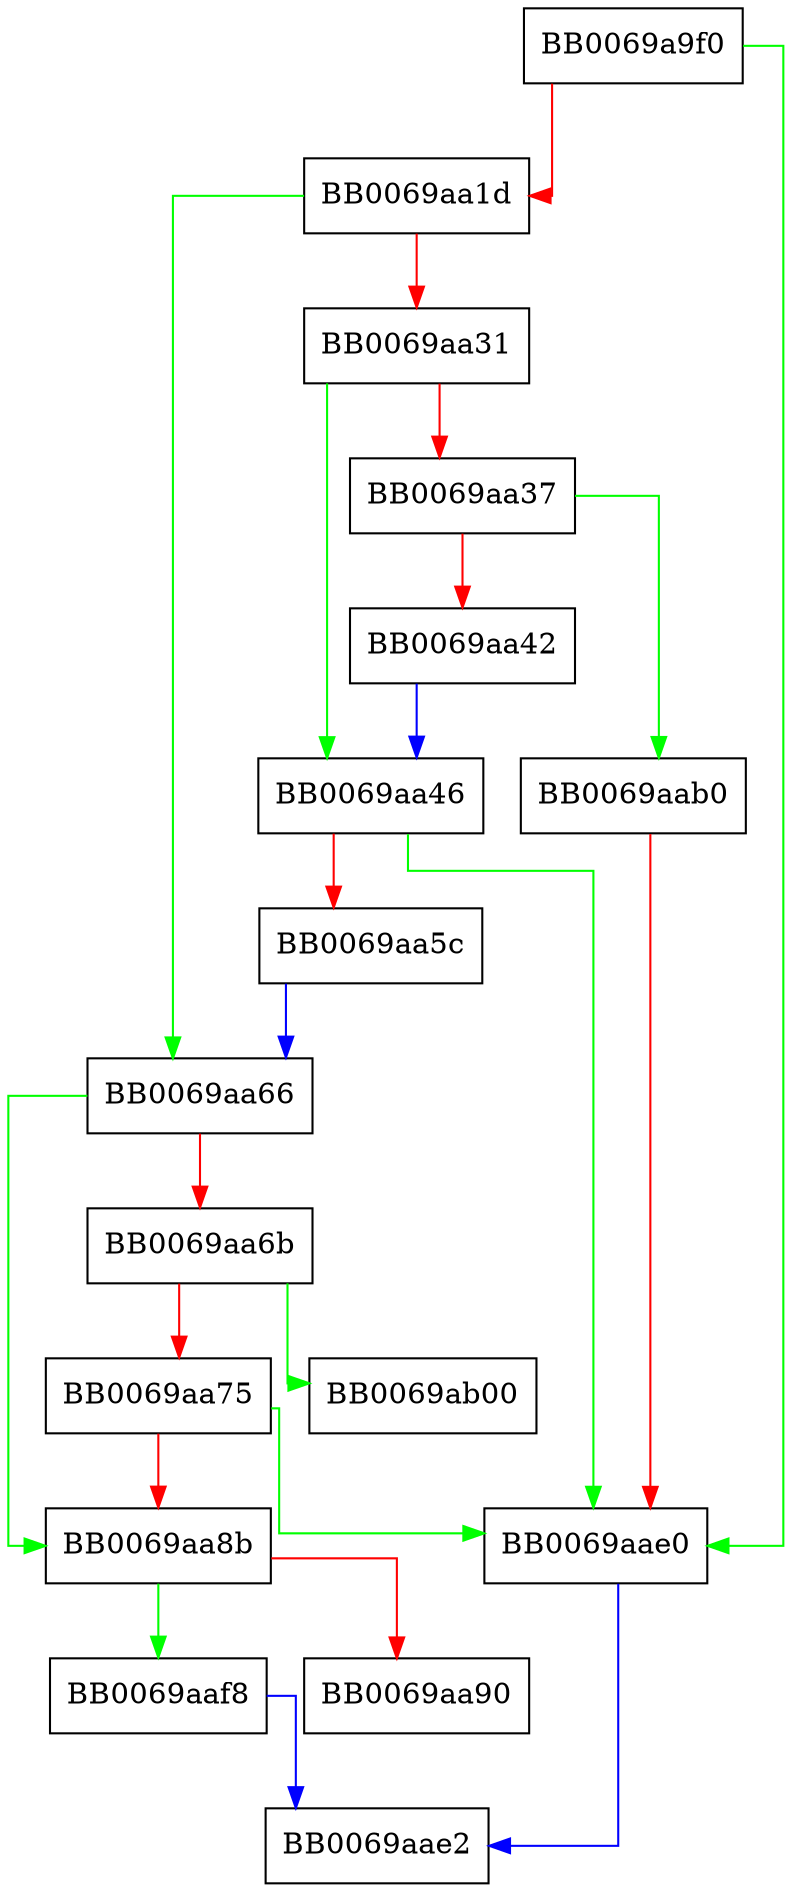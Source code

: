 digraph aes_ocb_dinit {
  node [shape="box"];
  graph [splines=ortho];
  BB0069a9f0 -> BB0069aae0 [color="green"];
  BB0069a9f0 -> BB0069aa1d [color="red"];
  BB0069aa1d -> BB0069aa66 [color="green"];
  BB0069aa1d -> BB0069aa31 [color="red"];
  BB0069aa31 -> BB0069aa46 [color="green"];
  BB0069aa31 -> BB0069aa37 [color="red"];
  BB0069aa37 -> BB0069aab0 [color="green"];
  BB0069aa37 -> BB0069aa42 [color="red"];
  BB0069aa42 -> BB0069aa46 [color="blue"];
  BB0069aa46 -> BB0069aae0 [color="green"];
  BB0069aa46 -> BB0069aa5c [color="red"];
  BB0069aa5c -> BB0069aa66 [color="blue"];
  BB0069aa66 -> BB0069aa8b [color="green"];
  BB0069aa66 -> BB0069aa6b [color="red"];
  BB0069aa6b -> BB0069ab00 [color="green"];
  BB0069aa6b -> BB0069aa75 [color="red"];
  BB0069aa75 -> BB0069aae0 [color="green"];
  BB0069aa75 -> BB0069aa8b [color="red"];
  BB0069aa8b -> BB0069aaf8 [color="green"];
  BB0069aa8b -> BB0069aa90 [color="red"];
  BB0069aab0 -> BB0069aae0 [color="red"];
  BB0069aae0 -> BB0069aae2 [color="blue"];
  BB0069aaf8 -> BB0069aae2 [color="blue"];
}